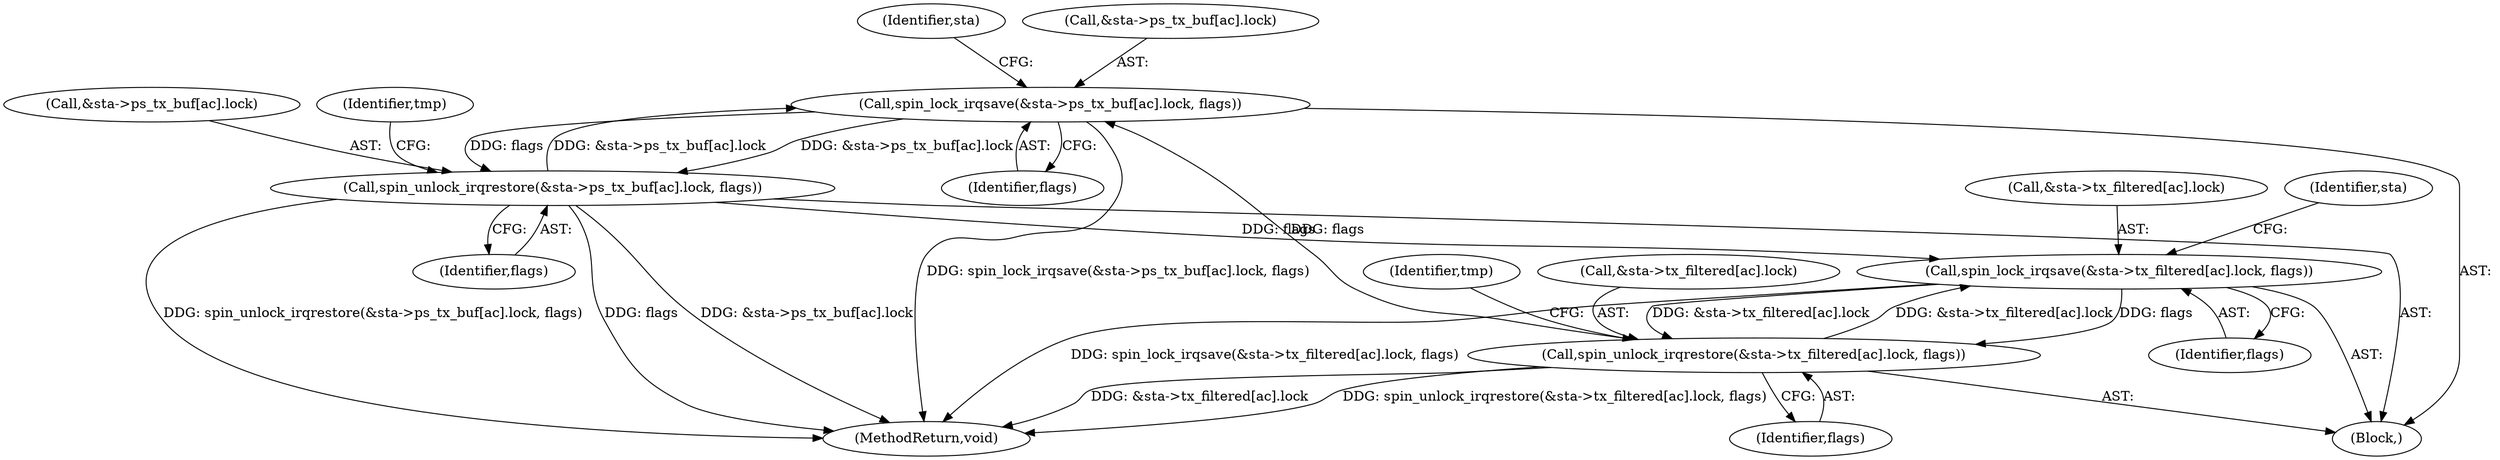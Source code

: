 digraph "0_linux_1d147bfa64293b2723c4fec50922168658e613ba@pointer" {
"1000226" [label="(Call,spin_lock_irqsave(&sta->ps_tx_buf[ac].lock, flags))"];
"1000245" [label="(Call,spin_unlock_irqrestore(&sta->ps_tx_buf[ac].lock, flags))"];
"1000226" [label="(Call,spin_lock_irqsave(&sta->ps_tx_buf[ac].lock, flags))"];
"1000203" [label="(Call,spin_unlock_irqrestore(&sta->tx_filtered[ac].lock, flags))"];
"1000184" [label="(Call,spin_lock_irqsave(&sta->tx_filtered[ac].lock, flags))"];
"1000193" [label="(Identifier,flags)"];
"1000198" [label="(Identifier,sta)"];
"1000245" [label="(Call,spin_unlock_irqrestore(&sta->ps_tx_buf[ac].lock, flags))"];
"1000204" [label="(Call,&sta->tx_filtered[ac].lock)"];
"1000240" [label="(Identifier,sta)"];
"1000246" [label="(Call,&sta->ps_tx_buf[ac].lock)"];
"1000184" [label="(Call,spin_lock_irqsave(&sta->tx_filtered[ac].lock, flags))"];
"1000185" [label="(Call,&sta->tx_filtered[ac].lock)"];
"1000203" [label="(Call,spin_unlock_irqrestore(&sta->tx_filtered[ac].lock, flags))"];
"1000227" [label="(Call,&sta->ps_tx_buf[ac].lock)"];
"1000176" [label="(Block,)"];
"1000350" [label="(MethodReturn,void)"];
"1000226" [label="(Call,spin_lock_irqsave(&sta->ps_tx_buf[ac].lock, flags))"];
"1000254" [label="(Identifier,flags)"];
"1000212" [label="(Identifier,flags)"];
"1000214" [label="(Identifier,tmp)"];
"1000256" [label="(Identifier,tmp)"];
"1000235" [label="(Identifier,flags)"];
"1000226" -> "1000176"  [label="AST: "];
"1000226" -> "1000235"  [label="CFG: "];
"1000227" -> "1000226"  [label="AST: "];
"1000235" -> "1000226"  [label="AST: "];
"1000240" -> "1000226"  [label="CFG: "];
"1000226" -> "1000350"  [label="DDG: spin_lock_irqsave(&sta->ps_tx_buf[ac].lock, flags)"];
"1000245" -> "1000226"  [label="DDG: &sta->ps_tx_buf[ac].lock"];
"1000203" -> "1000226"  [label="DDG: flags"];
"1000226" -> "1000245"  [label="DDG: &sta->ps_tx_buf[ac].lock"];
"1000226" -> "1000245"  [label="DDG: flags"];
"1000245" -> "1000176"  [label="AST: "];
"1000245" -> "1000254"  [label="CFG: "];
"1000246" -> "1000245"  [label="AST: "];
"1000254" -> "1000245"  [label="AST: "];
"1000256" -> "1000245"  [label="CFG: "];
"1000245" -> "1000350"  [label="DDG: spin_unlock_irqrestore(&sta->ps_tx_buf[ac].lock, flags)"];
"1000245" -> "1000350"  [label="DDG: flags"];
"1000245" -> "1000350"  [label="DDG: &sta->ps_tx_buf[ac].lock"];
"1000245" -> "1000184"  [label="DDG: flags"];
"1000203" -> "1000176"  [label="AST: "];
"1000203" -> "1000212"  [label="CFG: "];
"1000204" -> "1000203"  [label="AST: "];
"1000212" -> "1000203"  [label="AST: "];
"1000214" -> "1000203"  [label="CFG: "];
"1000203" -> "1000350"  [label="DDG: spin_unlock_irqrestore(&sta->tx_filtered[ac].lock, flags)"];
"1000203" -> "1000350"  [label="DDG: &sta->tx_filtered[ac].lock"];
"1000203" -> "1000184"  [label="DDG: &sta->tx_filtered[ac].lock"];
"1000184" -> "1000203"  [label="DDG: &sta->tx_filtered[ac].lock"];
"1000184" -> "1000203"  [label="DDG: flags"];
"1000184" -> "1000176"  [label="AST: "];
"1000184" -> "1000193"  [label="CFG: "];
"1000185" -> "1000184"  [label="AST: "];
"1000193" -> "1000184"  [label="AST: "];
"1000198" -> "1000184"  [label="CFG: "];
"1000184" -> "1000350"  [label="DDG: spin_lock_irqsave(&sta->tx_filtered[ac].lock, flags)"];
}
